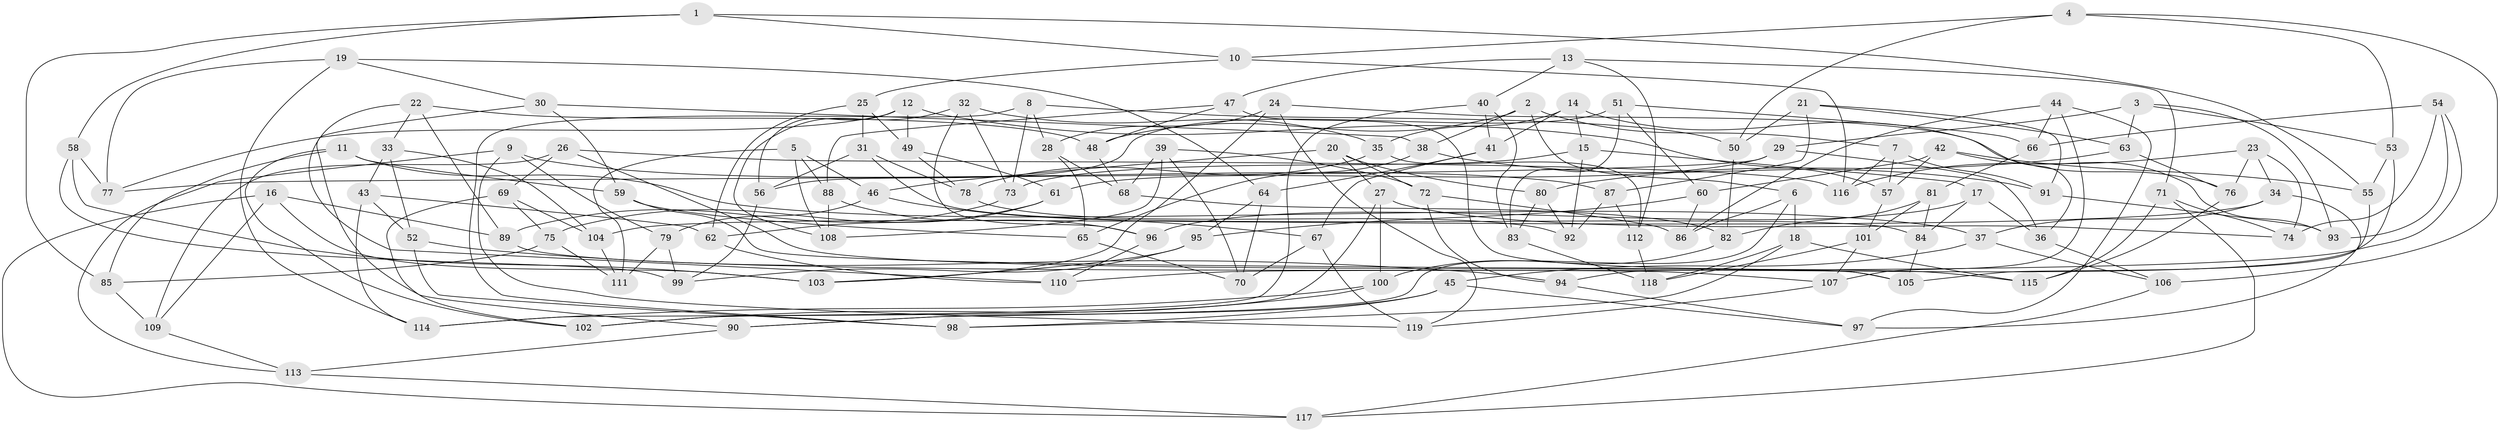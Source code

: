 // coarse degree distribution, {4: 0.5714285714285714, 6: 0.2857142857142857, 3: 0.03571428571428571, 5: 0.10714285714285714}
// Generated by graph-tools (version 1.1) at 2025/38/03/04/25 23:38:12]
// undirected, 119 vertices, 238 edges
graph export_dot {
  node [color=gray90,style=filled];
  1;
  2;
  3;
  4;
  5;
  6;
  7;
  8;
  9;
  10;
  11;
  12;
  13;
  14;
  15;
  16;
  17;
  18;
  19;
  20;
  21;
  22;
  23;
  24;
  25;
  26;
  27;
  28;
  29;
  30;
  31;
  32;
  33;
  34;
  35;
  36;
  37;
  38;
  39;
  40;
  41;
  42;
  43;
  44;
  45;
  46;
  47;
  48;
  49;
  50;
  51;
  52;
  53;
  54;
  55;
  56;
  57;
  58;
  59;
  60;
  61;
  62;
  63;
  64;
  65;
  66;
  67;
  68;
  69;
  70;
  71;
  72;
  73;
  74;
  75;
  76;
  77;
  78;
  79;
  80;
  81;
  82;
  83;
  84;
  85;
  86;
  87;
  88;
  89;
  90;
  91;
  92;
  93;
  94;
  95;
  96;
  97;
  98;
  99;
  100;
  101;
  102;
  103;
  104;
  105;
  106;
  107;
  108;
  109;
  110;
  111;
  112;
  113;
  114;
  115;
  116;
  117;
  118;
  119;
  1 -- 10;
  1 -- 85;
  1 -- 58;
  1 -- 55;
  2 -- 7;
  2 -- 6;
  2 -- 48;
  2 -- 38;
  3 -- 29;
  3 -- 63;
  3 -- 93;
  3 -- 53;
  4 -- 53;
  4 -- 50;
  4 -- 10;
  4 -- 106;
  5 -- 46;
  5 -- 88;
  5 -- 108;
  5 -- 111;
  6 -- 86;
  6 -- 90;
  6 -- 18;
  7 -- 116;
  7 -- 57;
  7 -- 91;
  8 -- 98;
  8 -- 73;
  8 -- 50;
  8 -- 28;
  9 -- 87;
  9 -- 79;
  9 -- 119;
  9 -- 113;
  10 -- 116;
  10 -- 25;
  11 -- 37;
  11 -- 59;
  11 -- 85;
  11 -- 102;
  12 -- 49;
  12 -- 77;
  12 -- 57;
  12 -- 56;
  13 -- 40;
  13 -- 71;
  13 -- 47;
  13 -- 112;
  14 -- 15;
  14 -- 41;
  14 -- 36;
  14 -- 35;
  15 -- 17;
  15 -- 92;
  15 -- 73;
  16 -- 103;
  16 -- 109;
  16 -- 117;
  16 -- 89;
  17 -- 84;
  17 -- 96;
  17 -- 36;
  18 -- 118;
  18 -- 115;
  18 -- 98;
  19 -- 64;
  19 -- 30;
  19 -- 114;
  19 -- 77;
  20 -- 80;
  20 -- 72;
  20 -- 46;
  20 -- 27;
  21 -- 91;
  21 -- 50;
  21 -- 63;
  21 -- 87;
  22 -- 89;
  22 -- 110;
  22 -- 48;
  22 -- 33;
  23 -- 76;
  23 -- 74;
  23 -- 116;
  23 -- 34;
  24 -- 119;
  24 -- 28;
  24 -- 76;
  24 -- 103;
  25 -- 62;
  25 -- 49;
  25 -- 31;
  26 -- 69;
  26 -- 109;
  26 -- 116;
  26 -- 115;
  27 -- 102;
  27 -- 100;
  27 -- 74;
  28 -- 68;
  28 -- 65;
  29 -- 77;
  29 -- 36;
  29 -- 61;
  30 -- 38;
  30 -- 90;
  30 -- 59;
  31 -- 56;
  31 -- 78;
  31 -- 84;
  32 -- 96;
  32 -- 73;
  32 -- 108;
  32 -- 35;
  33 -- 43;
  33 -- 104;
  33 -- 52;
  34 -- 37;
  34 -- 104;
  34 -- 97;
  35 -- 112;
  35 -- 78;
  36 -- 106;
  37 -- 45;
  37 -- 106;
  38 -- 91;
  38 -- 65;
  39 -- 72;
  39 -- 68;
  39 -- 70;
  39 -- 108;
  40 -- 41;
  40 -- 83;
  40 -- 114;
  41 -- 67;
  41 -- 64;
  42 -- 60;
  42 -- 55;
  42 -- 93;
  42 -- 57;
  43 -- 52;
  43 -- 114;
  43 -- 62;
  44 -- 107;
  44 -- 97;
  44 -- 66;
  44 -- 86;
  45 -- 97;
  45 -- 98;
  45 -- 90;
  46 -- 67;
  46 -- 79;
  47 -- 105;
  47 -- 48;
  47 -- 88;
  48 -- 68;
  49 -- 78;
  49 -- 61;
  50 -- 82;
  51 -- 60;
  51 -- 66;
  51 -- 83;
  51 -- 56;
  52 -- 94;
  52 -- 98;
  53 -- 94;
  53 -- 55;
  54 -- 93;
  54 -- 110;
  54 -- 74;
  54 -- 66;
  55 -- 105;
  56 -- 99;
  57 -- 101;
  58 -- 99;
  58 -- 103;
  58 -- 77;
  59 -- 65;
  59 -- 105;
  60 -- 86;
  60 -- 95;
  61 -- 75;
  61 -- 62;
  62 -- 110;
  63 -- 76;
  63 -- 80;
  64 -- 70;
  64 -- 95;
  65 -- 70;
  66 -- 81;
  67 -- 119;
  67 -- 70;
  68 -- 82;
  69 -- 102;
  69 -- 104;
  69 -- 75;
  71 -- 117;
  71 -- 74;
  71 -- 115;
  72 -- 86;
  72 -- 94;
  73 -- 89;
  75 -- 111;
  75 -- 85;
  76 -- 115;
  78 -- 92;
  79 -- 111;
  79 -- 99;
  80 -- 92;
  80 -- 83;
  81 -- 84;
  81 -- 82;
  81 -- 101;
  82 -- 100;
  83 -- 118;
  84 -- 105;
  85 -- 109;
  87 -- 92;
  87 -- 112;
  88 -- 96;
  88 -- 108;
  89 -- 107;
  90 -- 113;
  91 -- 93;
  94 -- 97;
  95 -- 103;
  95 -- 99;
  96 -- 110;
  100 -- 114;
  100 -- 102;
  101 -- 107;
  101 -- 118;
  104 -- 111;
  106 -- 117;
  107 -- 119;
  109 -- 113;
  112 -- 118;
  113 -- 117;
}
